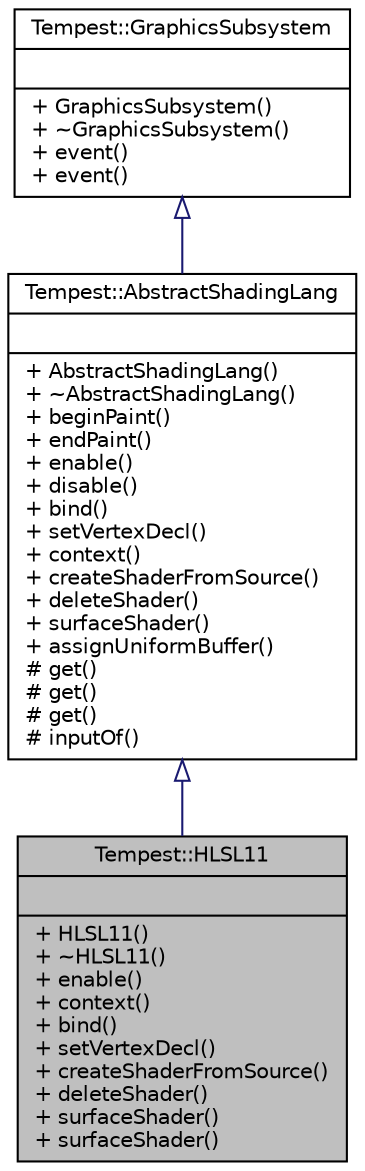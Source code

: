 digraph "Tempest::HLSL11"
{
  edge [fontname="Helvetica",fontsize="10",labelfontname="Helvetica",labelfontsize="10"];
  node [fontname="Helvetica",fontsize="10",shape=record];
  Node3 [label="{Tempest::HLSL11\n||+ HLSL11()\l+ ~HLSL11()\l+ enable()\l+ context()\l+ bind()\l+ setVertexDecl()\l+ createShaderFromSource()\l+ deleteShader()\l+ surfaceShader()\l+ surfaceShader()\l}",height=0.2,width=0.4,color="black", fillcolor="grey75", style="filled", fontcolor="black"];
  Node4 -> Node3 [dir="back",color="midnightblue",fontsize="10",style="solid",arrowtail="onormal",fontname="Helvetica"];
  Node4 [label="{Tempest::AbstractShadingLang\n||+ AbstractShadingLang()\l+ ~AbstractShadingLang()\l+ beginPaint()\l+ endPaint()\l+ enable()\l+ disable()\l+ bind()\l+ setVertexDecl()\l+ context()\l+ createShaderFromSource()\l+ deleteShader()\l+ surfaceShader()\l+ assignUniformBuffer()\l# get()\l# get()\l# get()\l# inputOf()\l}",height=0.2,width=0.4,color="black", fillcolor="white", style="filled",URL="$class_tempest_1_1_abstract_shading_lang.html"];
  Node5 -> Node4 [dir="back",color="midnightblue",fontsize="10",style="solid",arrowtail="onormal",fontname="Helvetica"];
  Node5 [label="{Tempest::GraphicsSubsystem\n||+ GraphicsSubsystem()\l+ ~GraphicsSubsystem()\l+ event()\l+ event()\l}",height=0.2,width=0.4,color="black", fillcolor="white", style="filled",URL="$class_tempest_1_1_graphics_subsystem.html"];
}

